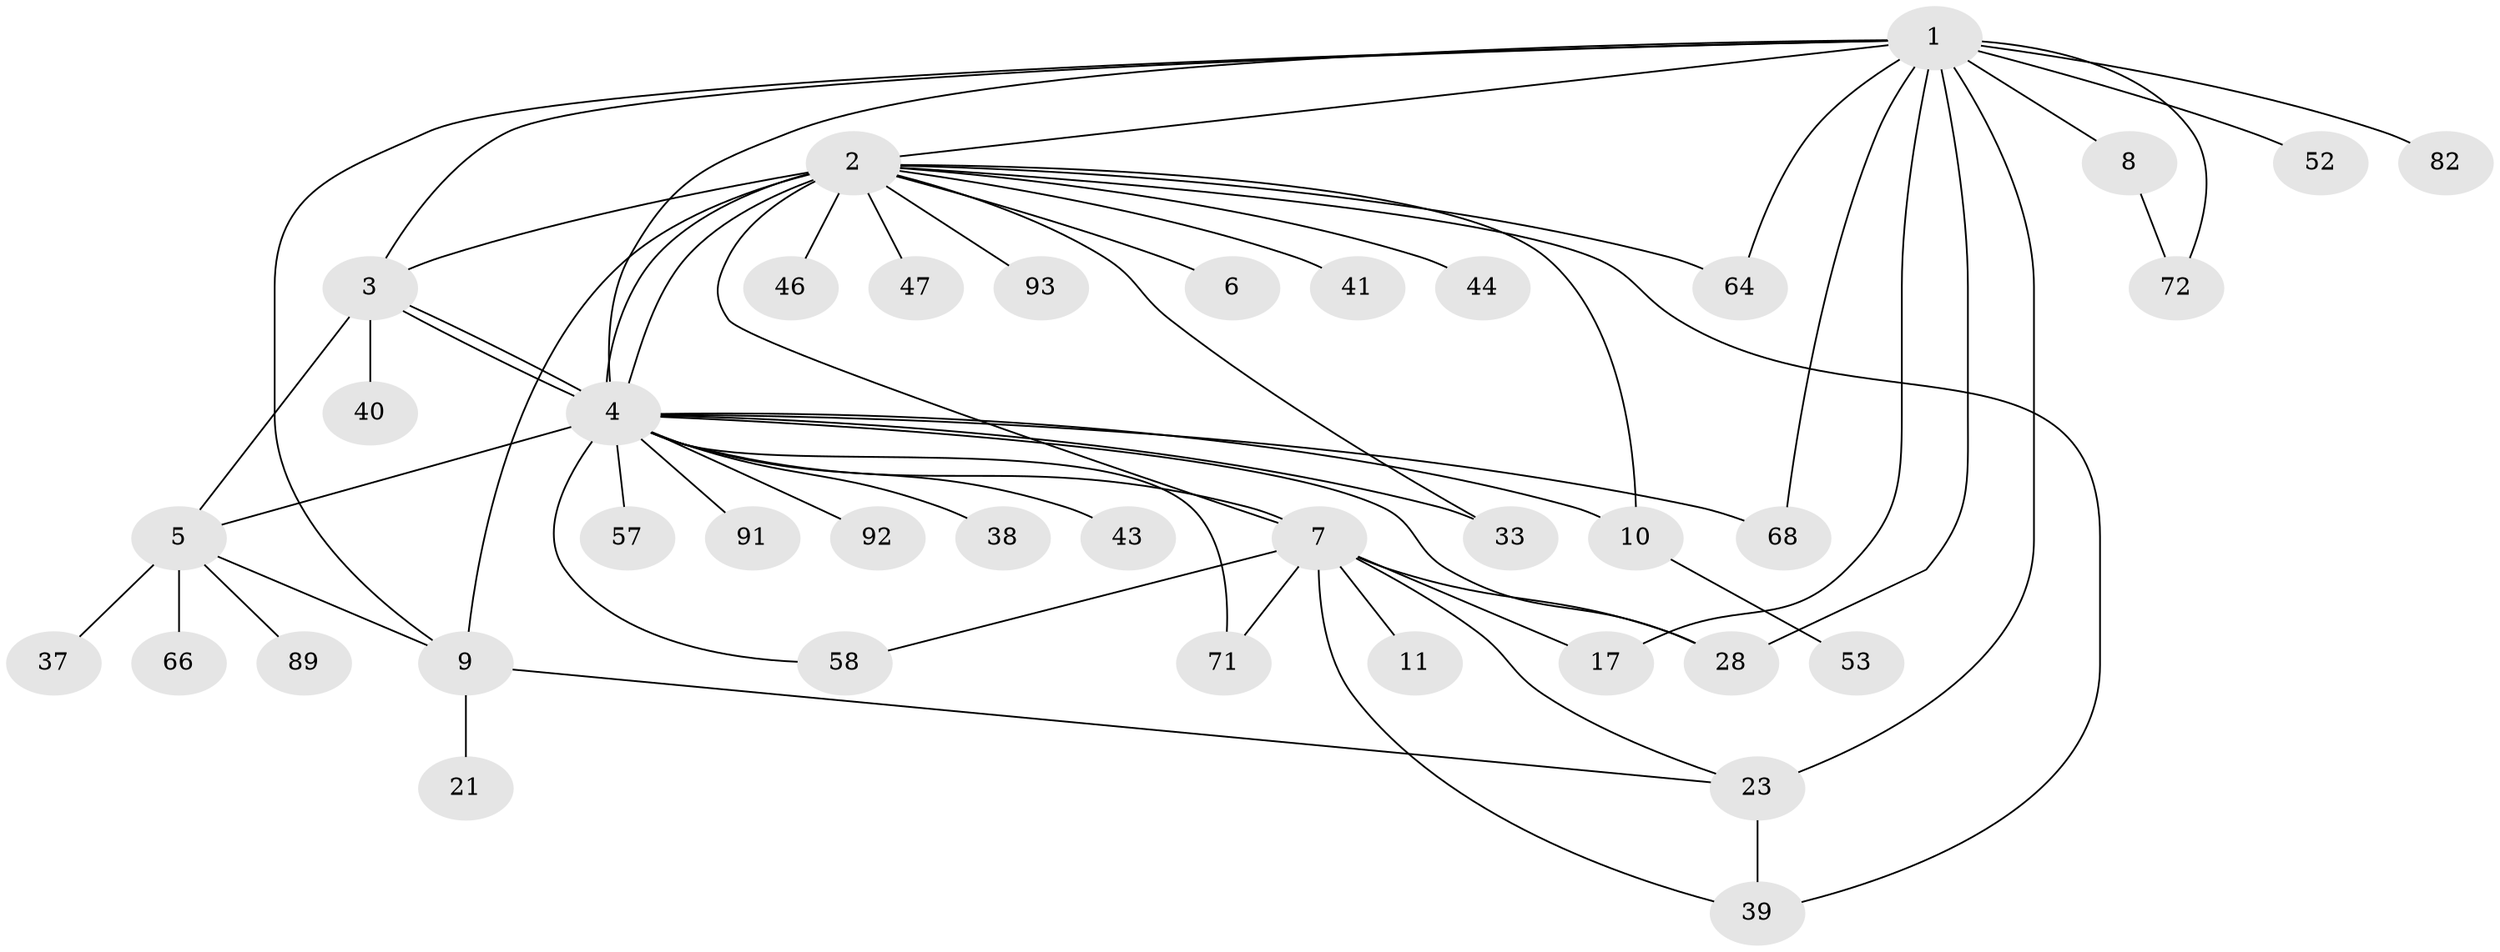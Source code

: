 // original degree distribution, {15: 0.01020408163265306, 17: 0.01020408163265306, 6: 0.05102040816326531, 24: 0.01020408163265306, 1: 0.5204081632653061, 11: 0.01020408163265306, 2: 0.23469387755102042, 5: 0.04081632653061224, 3: 0.04081632653061224, 9: 0.01020408163265306, 4: 0.04081632653061224, 10: 0.01020408163265306, 7: 0.01020408163265306}
// Generated by graph-tools (version 1.1) at 2025/18/03/04/25 18:18:29]
// undirected, 39 vertices, 61 edges
graph export_dot {
graph [start="1"]
  node [color=gray90,style=filled];
  1 [super="+15"];
  2 [super="+83+80+24+54+35+36+14+16+45"];
  3;
  4 [super="+50+42+12"];
  5;
  6;
  7;
  8;
  9 [super="+20+96"];
  10 [super="+18"];
  11 [super="+69+13"];
  17 [super="+77+25"];
  21;
  23 [super="+70+78+27"];
  28 [super="+48"];
  33 [super="+61+73+56+55"];
  37;
  38 [super="+87"];
  39 [super="+67+79+49"];
  40;
  41;
  43;
  44;
  46;
  47;
  52;
  53;
  57;
  58;
  64 [super="+76"];
  66;
  68;
  71;
  72 [super="+75"];
  82;
  89;
  91;
  92;
  93;
  1 -- 2;
  1 -- 3;
  1 -- 4;
  1 -- 8;
  1 -- 17;
  1 -- 28 [weight=2];
  1 -- 64;
  1 -- 68;
  1 -- 72;
  1 -- 82;
  1 -- 23 [weight=2];
  1 -- 9 [weight=2];
  1 -- 52;
  2 -- 3;
  2 -- 4 [weight=4];
  2 -- 4;
  2 -- 6;
  2 -- 9 [weight=3];
  2 -- 10;
  2 -- 44;
  2 -- 39 [weight=2];
  2 -- 64;
  2 -- 93;
  2 -- 46;
  2 -- 47;
  2 -- 7;
  2 -- 41;
  2 -- 33;
  3 -- 4;
  3 -- 4;
  3 -- 5;
  3 -- 40;
  4 -- 5;
  4 -- 7;
  4 -- 33;
  4 -- 38;
  4 -- 43;
  4 -- 58;
  4 -- 68;
  4 -- 71;
  4 -- 91;
  4 -- 92;
  4 -- 10;
  4 -- 57;
  4 -- 28 [weight=2];
  5 -- 37;
  5 -- 66;
  5 -- 89;
  5 -- 9;
  7 -- 11;
  7 -- 17;
  7 -- 23;
  7 -- 39 [weight=2];
  7 -- 58;
  7 -- 71;
  7 -- 28;
  8 -- 72;
  9 -- 23;
  9 -- 21;
  10 -- 53;
  23 -- 39;
}

